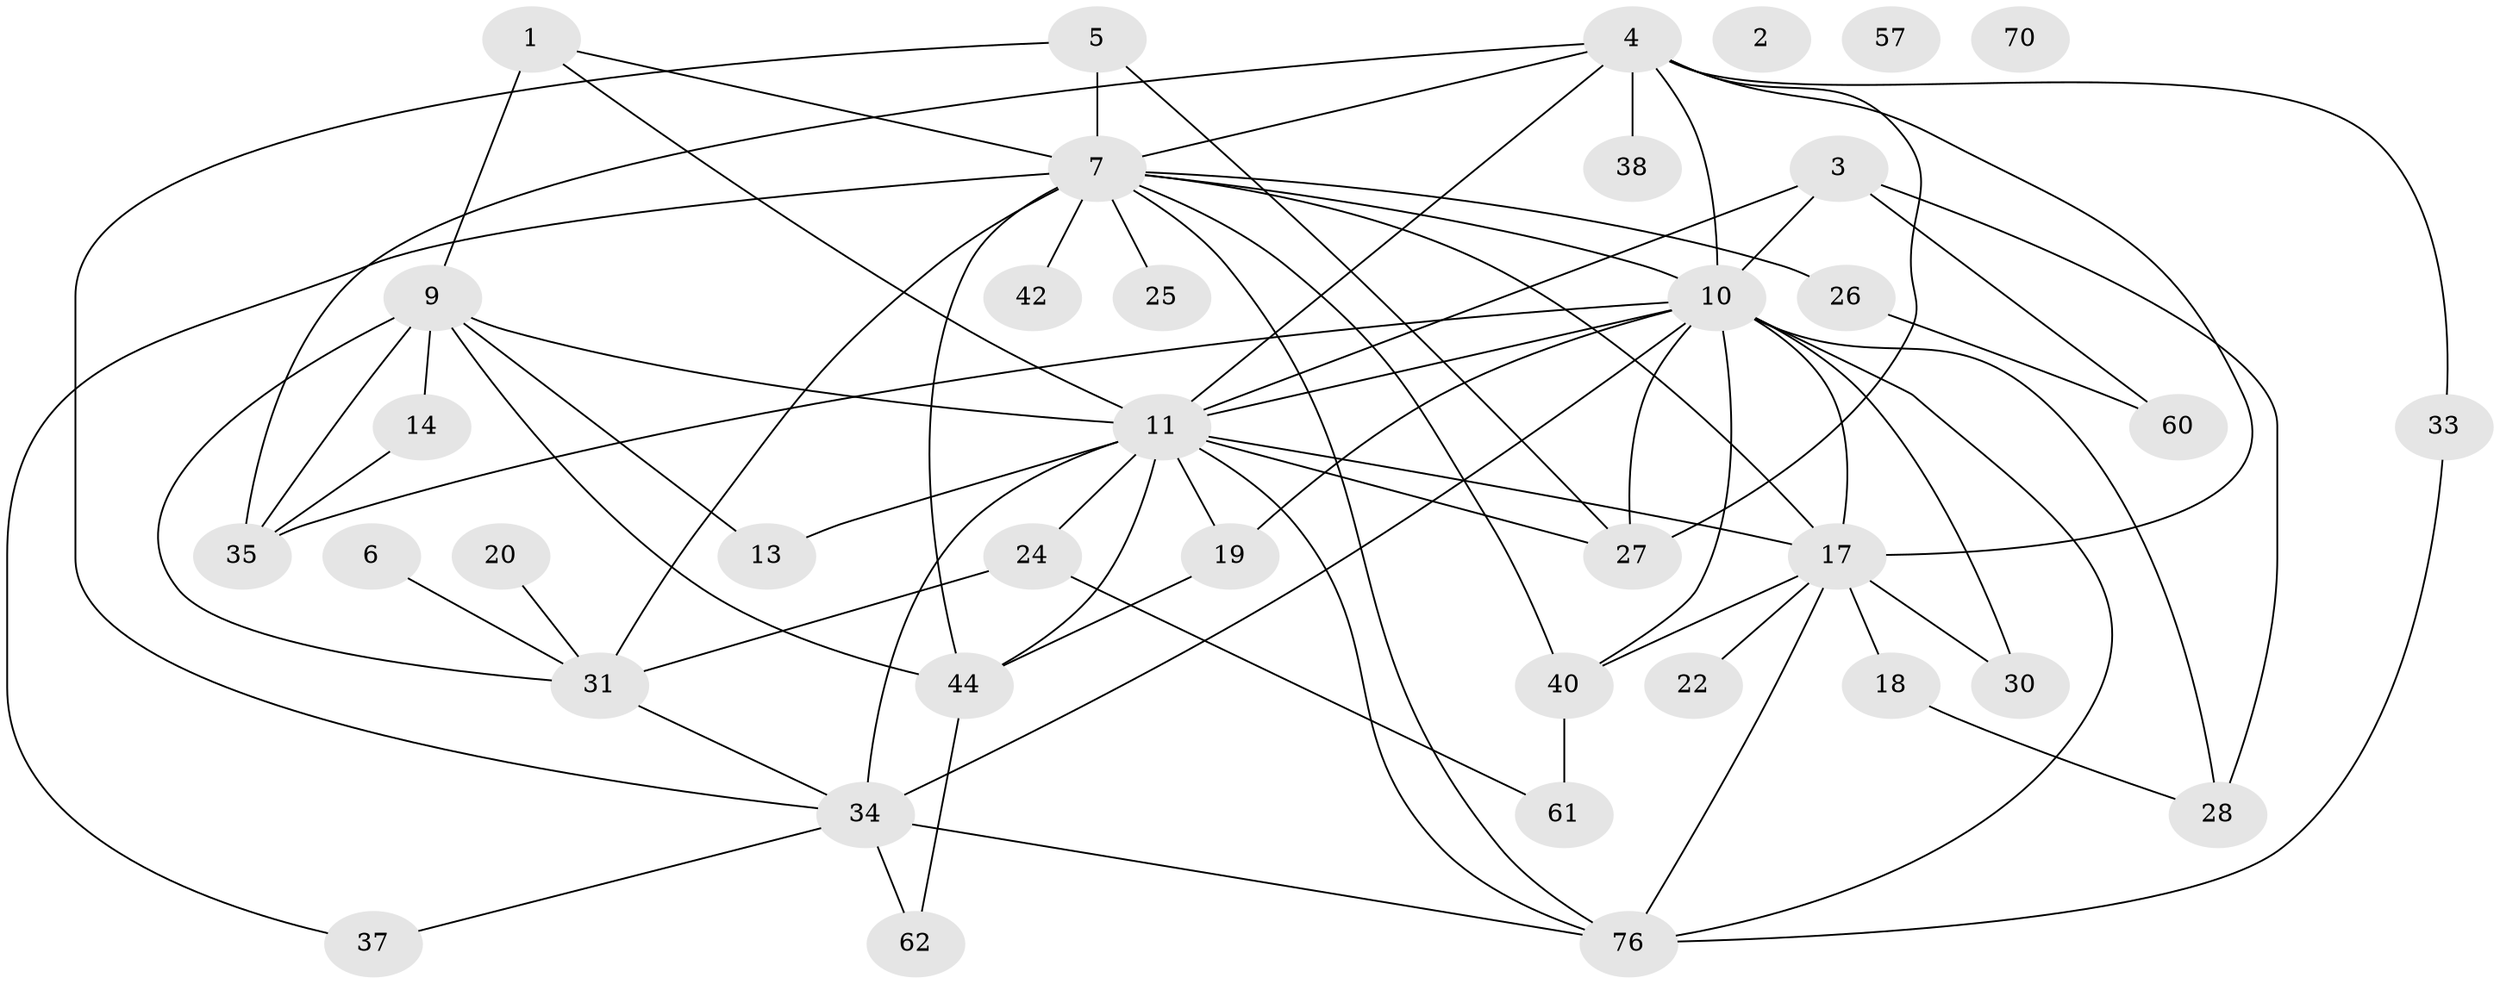 // original degree distribution, {2: 0.2727272727272727, 0: 0.03896103896103896, 6: 0.05194805194805195, 1: 0.15584415584415584, 4: 0.2077922077922078, 8: 0.03896103896103896, 5: 0.07792207792207792, 3: 0.12987012987012986, 7: 0.025974025974025976}
// Generated by graph-tools (version 1.1) at 2025/12/03/09/25 04:12:55]
// undirected, 38 vertices, 72 edges
graph export_dot {
graph [start="1"]
  node [color=gray90,style=filled];
  1 [super="+41+58"];
  2;
  3 [super="+12"];
  4 [super="+46+74+8"];
  5 [super="+52"];
  6;
  7 [super="+73+64+49"];
  9 [super="+59+53"];
  10 [super="+39+54+15"];
  11 [super="+21+29"];
  13 [super="+65"];
  14;
  17 [super="+72+45"];
  18;
  19 [super="+51"];
  20;
  22;
  24 [super="+69+63"];
  25;
  26;
  27 [super="+55"];
  28;
  30;
  31 [super="+32"];
  33 [super="+68"];
  34 [super="+36+43"];
  35;
  37;
  38;
  40;
  42;
  44 [super="+56"];
  57;
  60;
  61;
  62;
  70;
  76 [super="+77"];
  1 -- 11;
  1 -- 9;
  1 -- 7;
  3 -- 28;
  3 -- 11;
  3 -- 60;
  3 -- 10;
  4 -- 33;
  4 -- 35;
  4 -- 38;
  4 -- 11 [weight=2];
  4 -- 10;
  4 -- 27;
  4 -- 7;
  4 -- 17;
  5 -- 34;
  5 -- 7;
  5 -- 27;
  6 -- 31;
  7 -- 26;
  7 -- 37;
  7 -- 40;
  7 -- 44 [weight=2];
  7 -- 76;
  7 -- 25;
  7 -- 42;
  7 -- 31 [weight=2];
  7 -- 17;
  7 -- 10;
  9 -- 44;
  9 -- 35;
  9 -- 11 [weight=2];
  9 -- 14;
  9 -- 31;
  9 -- 13;
  10 -- 35;
  10 -- 19;
  10 -- 11;
  10 -- 34;
  10 -- 40;
  10 -- 76;
  10 -- 17 [weight=2];
  10 -- 27;
  10 -- 28;
  10 -- 30;
  11 -- 24 [weight=2];
  11 -- 76;
  11 -- 44;
  11 -- 17 [weight=2];
  11 -- 27 [weight=2];
  11 -- 34;
  11 -- 19;
  11 -- 13;
  14 -- 35;
  17 -- 22;
  17 -- 40;
  17 -- 76;
  17 -- 18;
  17 -- 30;
  18 -- 28;
  19 -- 44;
  20 -- 31;
  24 -- 61;
  24 -- 31;
  26 -- 60;
  31 -- 34;
  33 -- 76;
  34 -- 76;
  34 -- 37;
  34 -- 62;
  40 -- 61;
  44 -- 62;
}
